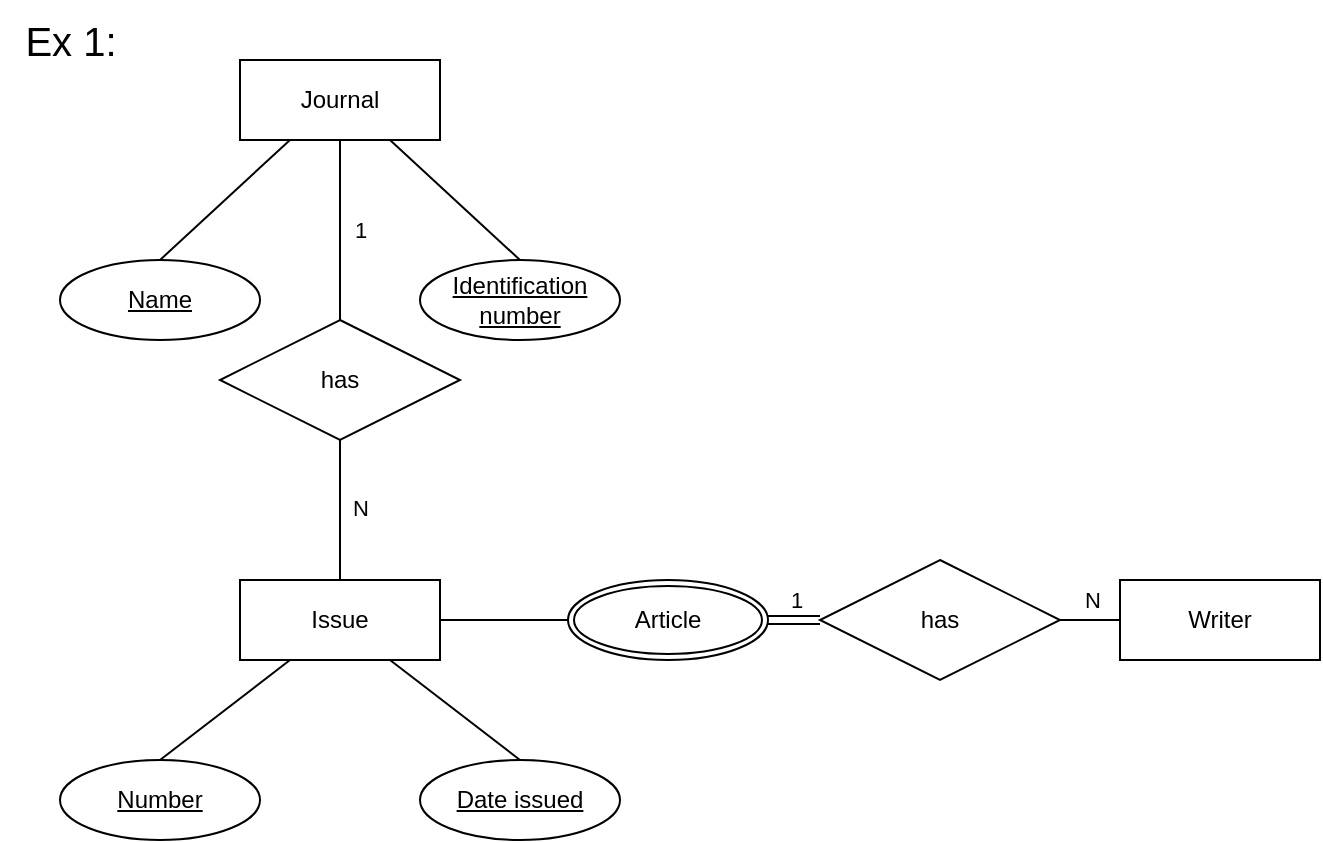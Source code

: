 <mxfile version="26.0.11">
  <diagram name="Page-1" id="UIqGySTKk7pjum6FMVzx">
    <mxGraphModel dx="986" dy="881" grid="1" gridSize="10" guides="1" tooltips="1" connect="1" arrows="1" fold="1" page="1" pageScale="1" pageWidth="827" pageHeight="1169" math="0" shadow="0">
      <root>
        <mxCell id="0" />
        <mxCell id="1" parent="0" />
        <mxCell id="qwg6jyPVRreggVjpBVyG-2" value="&lt;font style=&quot;font-size: 20px;&quot;&gt;Ex 1:&lt;/font&gt;" style="text;html=1;align=center;verticalAlign=middle;resizable=0;points=[];autosize=1;strokeColor=none;fillColor=none;" parent="1" vertex="1">
          <mxGeometry x="30" y="10" width="70" height="40" as="geometry" />
        </mxCell>
        <mxCell id="-CfiqT4lN5I3vNptZYs3-5" value="" style="endArrow=none;html=1;rounded=0;entryX=0.25;entryY=1;entryDx=0;entryDy=0;exitX=0.5;exitY=0;exitDx=0;exitDy=0;" edge="1" parent="1" source="-CfiqT4lN5I3vNptZYs3-27" target="-CfiqT4lN5I3vNptZYs3-28">
          <mxGeometry width="50" height="50" relative="1" as="geometry">
            <mxPoint x="120" y="140" as="sourcePoint" />
            <mxPoint x="160" y="100" as="targetPoint" />
          </mxGeometry>
        </mxCell>
        <mxCell id="-CfiqT4lN5I3vNptZYs3-6" value="" style="endArrow=none;html=1;rounded=0;exitX=0.5;exitY=0;exitDx=0;exitDy=0;entryX=0.75;entryY=1;entryDx=0;entryDy=0;" edge="1" parent="1" source="-CfiqT4lN5I3vNptZYs3-29" target="-CfiqT4lN5I3vNptZYs3-28">
          <mxGeometry width="50" height="50" relative="1" as="geometry">
            <mxPoint x="277.574" y="151.716" as="sourcePoint" />
            <mxPoint x="210" y="90" as="targetPoint" />
          </mxGeometry>
        </mxCell>
        <mxCell id="-CfiqT4lN5I3vNptZYs3-9" value="" style="endArrow=none;html=1;rounded=0;entryX=0.5;entryY=0;entryDx=0;entryDy=0;exitX=0.5;exitY=1;exitDx=0;exitDy=0;" edge="1" parent="1" source="-CfiqT4lN5I3vNptZYs3-28" target="-CfiqT4lN5I3vNptZYs3-30">
          <mxGeometry width="50" height="50" relative="1" as="geometry">
            <mxPoint x="190" y="100" as="sourcePoint" />
            <mxPoint x="200" y="160" as="targetPoint" />
          </mxGeometry>
        </mxCell>
        <mxCell id="-CfiqT4lN5I3vNptZYs3-10" value="1" style="edgeLabel;html=1;align=center;verticalAlign=middle;resizable=0;points=[];" vertex="1" connectable="0" parent="-CfiqT4lN5I3vNptZYs3-9">
          <mxGeometry relative="1" as="geometry">
            <mxPoint x="10" as="offset" />
          </mxGeometry>
        </mxCell>
        <mxCell id="-CfiqT4lN5I3vNptZYs3-11" value="" style="endArrow=none;html=1;rounded=0;entryX=0.5;entryY=0;entryDx=0;entryDy=0;exitX=0.5;exitY=1;exitDx=0;exitDy=0;" edge="1" parent="1" source="-CfiqT4lN5I3vNptZYs3-30" target="-CfiqT4lN5I3vNptZYs3-31">
          <mxGeometry width="50" height="50" relative="1" as="geometry">
            <mxPoint x="200" y="240" as="sourcePoint" />
            <mxPoint x="200" y="290" as="targetPoint" />
          </mxGeometry>
        </mxCell>
        <mxCell id="-CfiqT4lN5I3vNptZYs3-13" value="N" style="edgeLabel;html=1;align=center;verticalAlign=middle;resizable=0;points=[];" vertex="1" connectable="0" parent="-CfiqT4lN5I3vNptZYs3-11">
          <mxGeometry x="-0.05" y="2" relative="1" as="geometry">
            <mxPoint x="8" as="offset" />
          </mxGeometry>
        </mxCell>
        <mxCell id="-CfiqT4lN5I3vNptZYs3-17" value="" style="endArrow=none;html=1;rounded=0;exitX=0.5;exitY=0;exitDx=0;exitDy=0;entryX=0.25;entryY=1;entryDx=0;entryDy=0;" edge="1" parent="1" source="-CfiqT4lN5I3vNptZYs3-33" target="-CfiqT4lN5I3vNptZYs3-31">
          <mxGeometry width="50" height="50" relative="1" as="geometry">
            <mxPoint x="122.426" y="411.716" as="sourcePoint" />
            <mxPoint x="170" y="350" as="targetPoint" />
          </mxGeometry>
        </mxCell>
        <mxCell id="-CfiqT4lN5I3vNptZYs3-19" value="" style="endArrow=none;html=1;rounded=0;exitX=0.5;exitY=0;exitDx=0;exitDy=0;entryX=0.75;entryY=1;entryDx=0;entryDy=0;" edge="1" parent="1" source="-CfiqT4lN5I3vNptZYs3-34" target="-CfiqT4lN5I3vNptZYs3-31">
          <mxGeometry width="50" height="50" relative="1" as="geometry">
            <mxPoint x="267.574" y="411.716" as="sourcePoint" />
            <mxPoint x="230" y="350" as="targetPoint" />
          </mxGeometry>
        </mxCell>
        <mxCell id="-CfiqT4lN5I3vNptZYs3-27" value="Name" style="ellipse;whiteSpace=wrap;html=1;align=center;fontStyle=4;" vertex="1" parent="1">
          <mxGeometry x="60" y="140" width="100" height="40" as="geometry" />
        </mxCell>
        <mxCell id="-CfiqT4lN5I3vNptZYs3-28" value="Journal" style="whiteSpace=wrap;html=1;align=center;" vertex="1" parent="1">
          <mxGeometry x="150" y="40" width="100" height="40" as="geometry" />
        </mxCell>
        <mxCell id="-CfiqT4lN5I3vNptZYs3-29" value="Identification number" style="ellipse;whiteSpace=wrap;html=1;align=center;fontStyle=4;" vertex="1" parent="1">
          <mxGeometry x="240" y="140" width="100" height="40" as="geometry" />
        </mxCell>
        <mxCell id="-CfiqT4lN5I3vNptZYs3-30" value="has" style="shape=rhombus;perimeter=rhombusPerimeter;whiteSpace=wrap;html=1;align=center;" vertex="1" parent="1">
          <mxGeometry x="140" y="170" width="120" height="60" as="geometry" />
        </mxCell>
        <mxCell id="-CfiqT4lN5I3vNptZYs3-31" value="Issue" style="whiteSpace=wrap;html=1;align=center;" vertex="1" parent="1">
          <mxGeometry x="150" y="300" width="100" height="40" as="geometry" />
        </mxCell>
        <mxCell id="-CfiqT4lN5I3vNptZYs3-33" value="Number" style="ellipse;whiteSpace=wrap;html=1;align=center;fontStyle=4;" vertex="1" parent="1">
          <mxGeometry x="60" y="390" width="100" height="40" as="geometry" />
        </mxCell>
        <mxCell id="-CfiqT4lN5I3vNptZYs3-34" value="Date issued" style="ellipse;whiteSpace=wrap;html=1;align=center;fontStyle=4;" vertex="1" parent="1">
          <mxGeometry x="240" y="390" width="100" height="40" as="geometry" />
        </mxCell>
        <mxCell id="-CfiqT4lN5I3vNptZYs3-37" value="Article" style="ellipse;shape=doubleEllipse;margin=3;whiteSpace=wrap;html=1;align=center;" vertex="1" parent="1">
          <mxGeometry x="314" y="300" width="100" height="40" as="geometry" />
        </mxCell>
        <mxCell id="-CfiqT4lN5I3vNptZYs3-40" value="" style="endArrow=none;html=1;rounded=0;exitX=1;exitY=0.5;exitDx=0;exitDy=0;entryX=0;entryY=0.5;entryDx=0;entryDy=0;" edge="1" parent="1" source="-CfiqT4lN5I3vNptZYs3-31" target="-CfiqT4lN5I3vNptZYs3-37">
          <mxGeometry width="50" height="50" relative="1" as="geometry">
            <mxPoint x="390" y="330" as="sourcePoint" />
            <mxPoint x="440" y="280" as="targetPoint" />
          </mxGeometry>
        </mxCell>
        <mxCell id="-CfiqT4lN5I3vNptZYs3-41" value="has" style="shape=rhombus;perimeter=rhombusPerimeter;whiteSpace=wrap;html=1;align=center;" vertex="1" parent="1">
          <mxGeometry x="440" y="290" width="120" height="60" as="geometry" />
        </mxCell>
        <mxCell id="-CfiqT4lN5I3vNptZYs3-44" value="Writer" style="whiteSpace=wrap;html=1;align=center;" vertex="1" parent="1">
          <mxGeometry x="590" y="300" width="100" height="40" as="geometry" />
        </mxCell>
        <mxCell id="-CfiqT4lN5I3vNptZYs3-45" value="" style="endArrow=none;html=1;rounded=0;exitX=1;exitY=0.5;exitDx=0;exitDy=0;shape=link;entryX=0;entryY=0.5;entryDx=0;entryDy=0;" edge="1" parent="1" source="-CfiqT4lN5I3vNptZYs3-37" target="-CfiqT4lN5I3vNptZYs3-41">
          <mxGeometry relative="1" as="geometry">
            <mxPoint x="340" y="310" as="sourcePoint" />
            <mxPoint x="460" y="320" as="targetPoint" />
          </mxGeometry>
        </mxCell>
        <mxCell id="-CfiqT4lN5I3vNptZYs3-48" value="1" style="edgeLabel;html=1;align=center;verticalAlign=middle;resizable=0;points=[];" vertex="1" connectable="0" parent="-CfiqT4lN5I3vNptZYs3-45">
          <mxGeometry x="0.248" y="2" relative="1" as="geometry">
            <mxPoint x="-2" y="-8" as="offset" />
          </mxGeometry>
        </mxCell>
        <mxCell id="-CfiqT4lN5I3vNptZYs3-47" value="" style="endArrow=none;html=1;rounded=0;exitX=1;exitY=0.5;exitDx=0;exitDy=0;entryX=0;entryY=0.5;entryDx=0;entryDy=0;" edge="1" parent="1" source="-CfiqT4lN5I3vNptZYs3-41" target="-CfiqT4lN5I3vNptZYs3-44">
          <mxGeometry relative="1" as="geometry">
            <mxPoint x="340" y="310" as="sourcePoint" />
            <mxPoint x="500" y="310" as="targetPoint" />
          </mxGeometry>
        </mxCell>
        <mxCell id="-CfiqT4lN5I3vNptZYs3-49" value="N" style="edgeLabel;html=1;align=center;verticalAlign=middle;resizable=0;points=[];" vertex="1" connectable="0" parent="-CfiqT4lN5I3vNptZYs3-47">
          <mxGeometry x="-0.562" y="-1" relative="1" as="geometry">
            <mxPoint x="9" y="-11" as="offset" />
          </mxGeometry>
        </mxCell>
      </root>
    </mxGraphModel>
  </diagram>
</mxfile>
